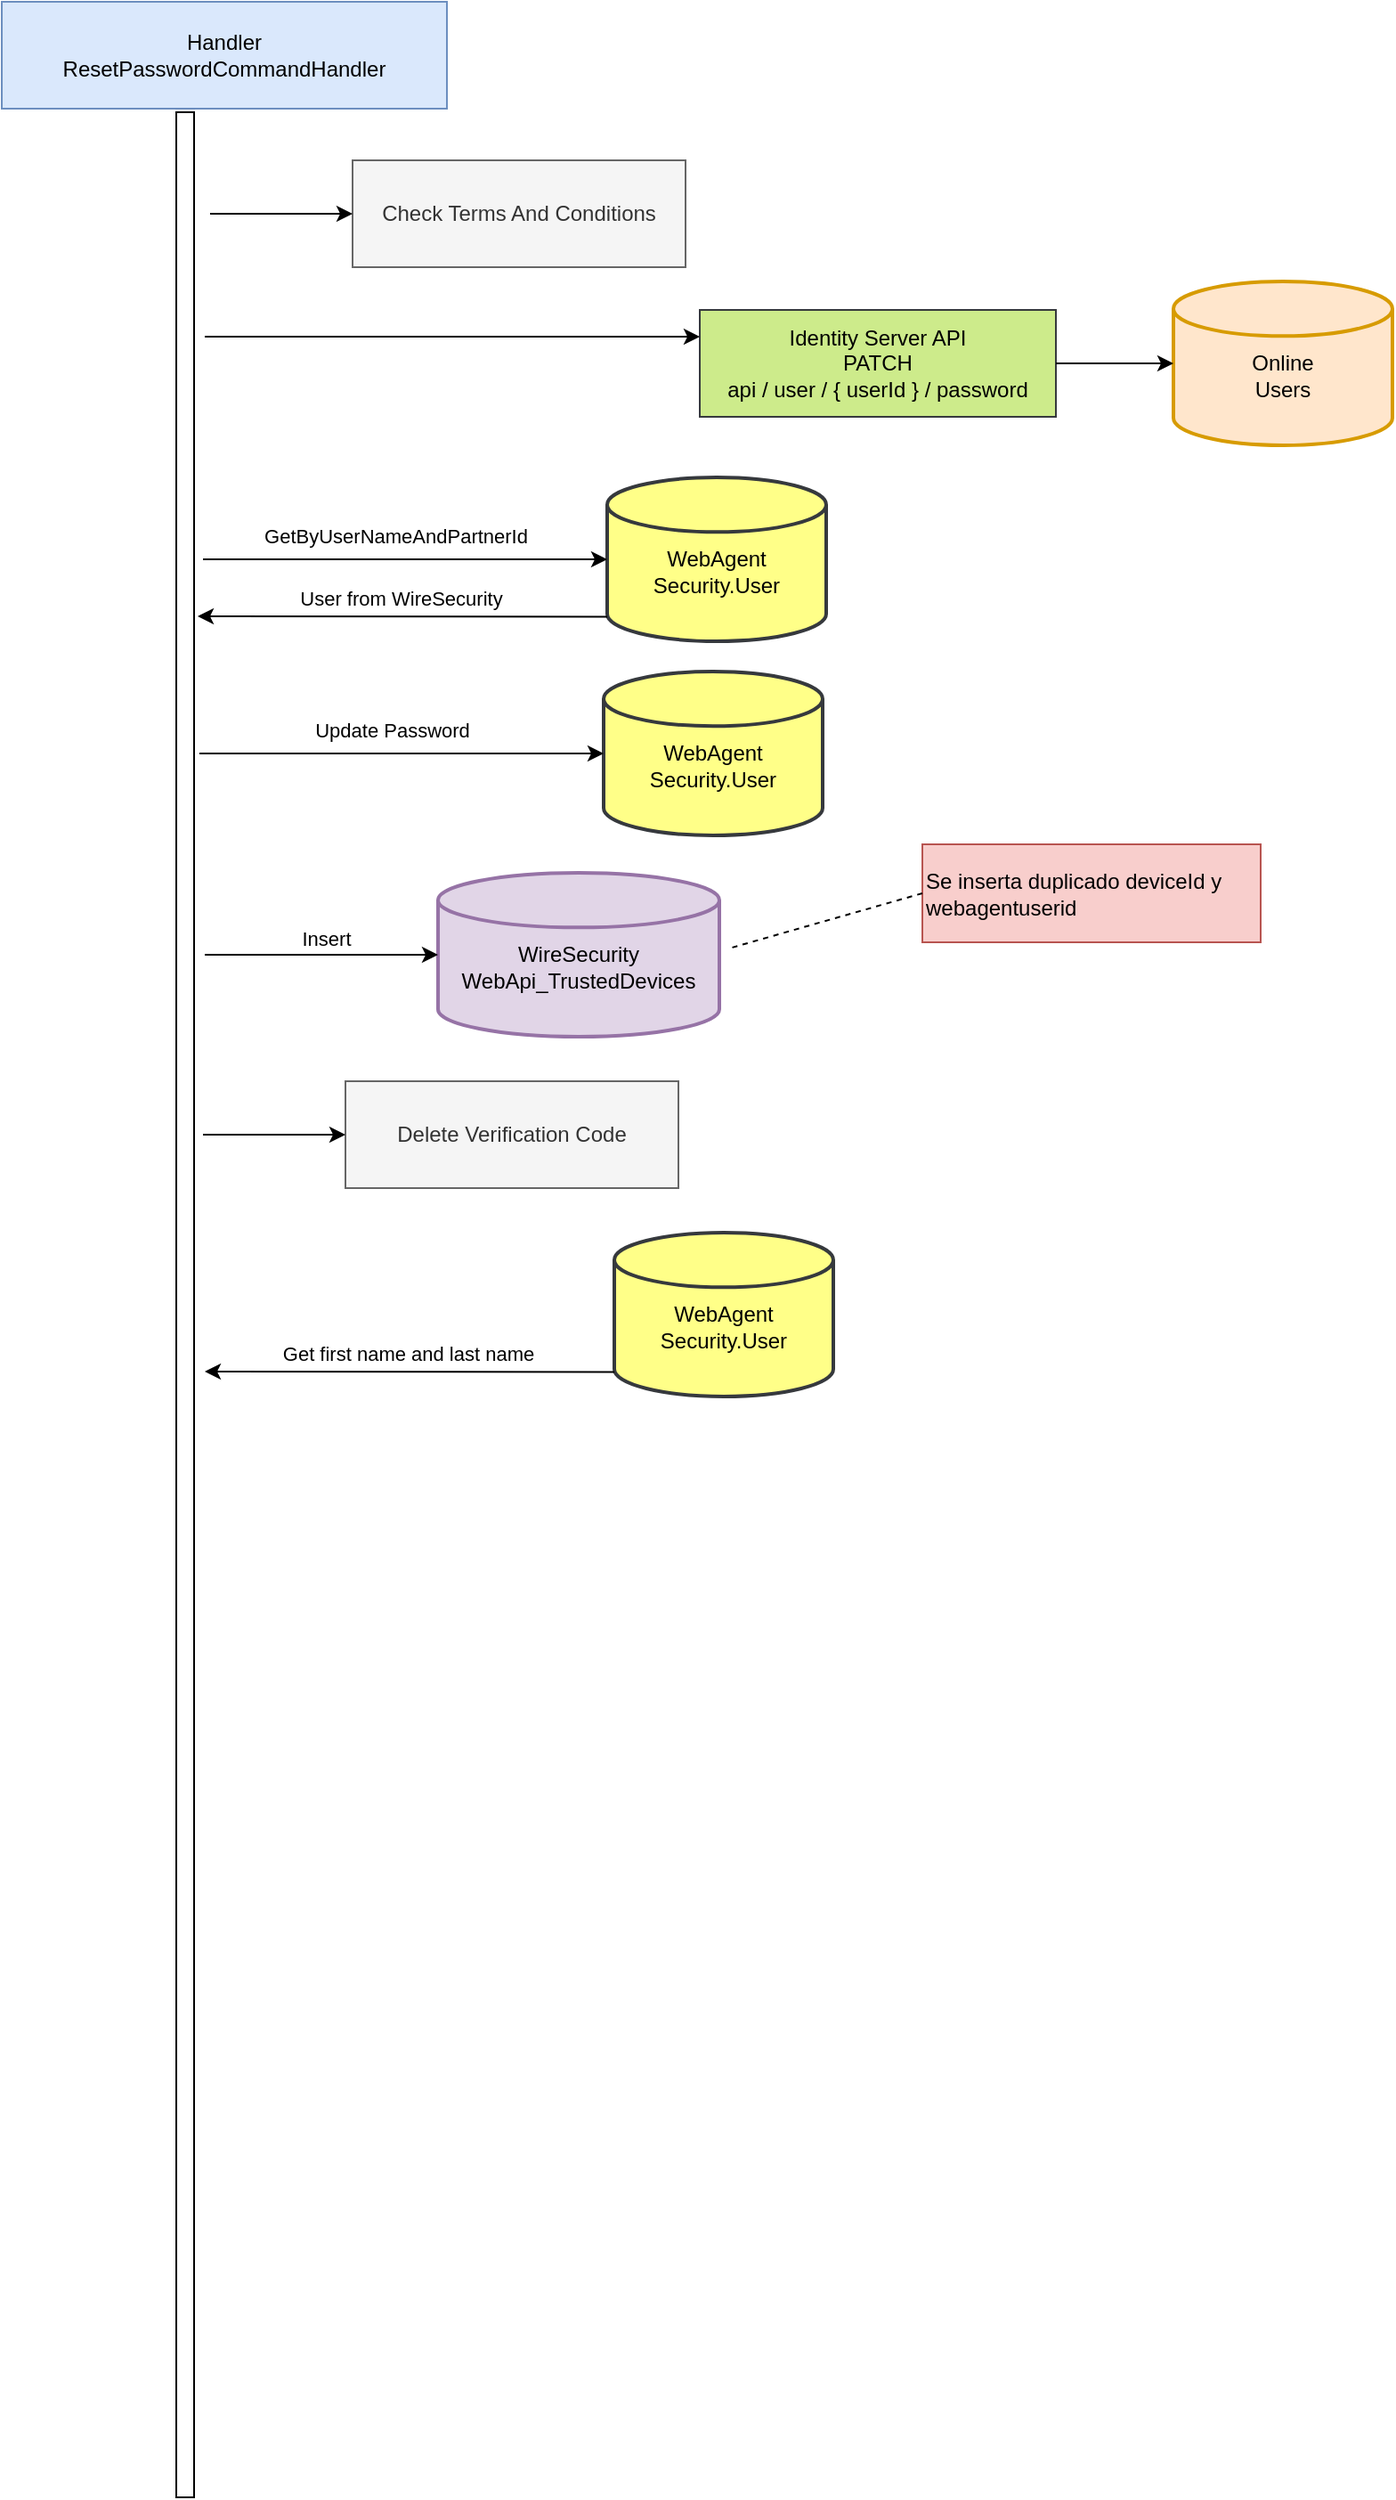 <mxfile version="21.1.8" type="github">
  <diagram name="Page-1" id="efa7a0a1-bf9b-a30e-e6df-94a7791c09e9">
    <mxGraphModel dx="2074" dy="2356" grid="0" gridSize="10" guides="1" tooltips="1" connect="1" arrows="1" fold="1" page="0" pageScale="1" pageWidth="826" pageHeight="1169" background="none" math="0" shadow="0">
      <root>
        <mxCell id="0" />
        <mxCell id="1" parent="0" />
        <mxCell id="MUhubDVM9BwMi47_hHYt-124" value="&lt;font color=&quot;#000000&quot;&gt;Handler&lt;br&gt;ResetPasswordCommandHandler&lt;br&gt;&lt;/font&gt;" style="rounded=0;whiteSpace=wrap;html=1;fillColor=#dae8fc;strokeColor=#6c8ebf;" parent="1" vertex="1">
          <mxGeometry x="-331" y="-1376" width="250" height="60" as="geometry" />
        </mxCell>
        <mxCell id="MUhubDVM9BwMi47_hHYt-125" value="" style="html=1;points=[];perimeter=orthogonalPerimeter;outlineConnect=0;targetShapes=umlLifeline;portConstraint=eastwest;newEdgeStyle={&quot;edgeStyle&quot;:&quot;elbowEdgeStyle&quot;,&quot;elbow&quot;:&quot;vertical&quot;,&quot;curved&quot;:0,&quot;rounded&quot;:0};" parent="1" vertex="1">
          <mxGeometry x="-233" y="-1314" width="10" height="1339" as="geometry" />
        </mxCell>
        <mxCell id="MUhubDVM9BwMi47_hHYt-151" value="Check Terms And Conditions&lt;font color=&quot;#000000&quot;&gt;&lt;br&gt;&lt;/font&gt;" style="rounded=0;whiteSpace=wrap;html=1;fillColor=#f5f5f5;strokeColor=#666666;fontColor=#333333;" parent="1" vertex="1">
          <mxGeometry x="-134" y="-1287" width="187" height="60" as="geometry" />
        </mxCell>
        <mxCell id="MUhubDVM9BwMi47_hHYt-152" value="" style="endArrow=classic;html=1;rounded=0;entryX=0;entryY=0.5;entryDx=0;entryDy=0;" parent="1" target="MUhubDVM9BwMi47_hHYt-151" edge="1">
          <mxGeometry width="50" height="50" relative="1" as="geometry">
            <mxPoint x="-214" y="-1257" as="sourcePoint" />
            <mxPoint x="-139" y="-1257.5" as="targetPoint" />
          </mxGeometry>
        </mxCell>
        <mxCell id="GXsfGiWjAlLI91sxxzYW-1" value="&lt;font color=&quot;#000000&quot;&gt;Identity Server API&lt;br&gt;PATCH&lt;br&gt;api / user / { userId } / password&lt;/font&gt;" style="rounded=0;whiteSpace=wrap;html=1;fillColor=#cdeb8b;strokeColor=#36393d;" vertex="1" parent="1">
          <mxGeometry x="61" y="-1203" width="200" height="60" as="geometry" />
        </mxCell>
        <mxCell id="GXsfGiWjAlLI91sxxzYW-2" value="" style="endArrow=classic;html=1;rounded=0;entryX=0;entryY=0.25;entryDx=0;entryDy=0;" edge="1" parent="1" target="GXsfGiWjAlLI91sxxzYW-1">
          <mxGeometry width="50" height="50" relative="1" as="geometry">
            <mxPoint x="-217" y="-1188" as="sourcePoint" />
            <mxPoint x="105" y="-1112" as="targetPoint" />
          </mxGeometry>
        </mxCell>
        <mxCell id="GXsfGiWjAlLI91sxxzYW-7" value="&lt;br&gt;Online&lt;br&gt;Users" style="strokeWidth=2;html=1;shape=mxgraph.flowchart.database;whiteSpace=wrap;fillColor=#ffe6cc;strokeColor=#d79b00;" vertex="1" parent="1">
          <mxGeometry x="327" y="-1219" width="123" height="92" as="geometry" />
        </mxCell>
        <mxCell id="GXsfGiWjAlLI91sxxzYW-8" value="" style="endArrow=classic;html=1;rounded=0;entryX=0;entryY=0.5;entryDx=0;entryDy=0;entryPerimeter=0;exitX=1;exitY=0.5;exitDx=0;exitDy=0;" edge="1" parent="1" target="GXsfGiWjAlLI91sxxzYW-7">
          <mxGeometry width="50" height="50" relative="1" as="geometry">
            <mxPoint x="261" y="-1173" as="sourcePoint" />
            <mxPoint x="126" y="-1302" as="targetPoint" />
          </mxGeometry>
        </mxCell>
        <mxCell id="GXsfGiWjAlLI91sxxzYW-9" value="&lt;br&gt;WebAgent&lt;br&gt;Security.User" style="strokeWidth=2;html=1;shape=mxgraph.flowchart.database;whiteSpace=wrap;fillColor=#ffff88;strokeColor=#36393d;" vertex="1" parent="1">
          <mxGeometry x="9" y="-1109" width="123" height="92" as="geometry" />
        </mxCell>
        <mxCell id="GXsfGiWjAlLI91sxxzYW-10" value="" style="endArrow=classic;html=1;rounded=0;entryX=0;entryY=0.5;entryDx=0;entryDy=0;entryPerimeter=0;" edge="1" parent="1" target="GXsfGiWjAlLI91sxxzYW-9">
          <mxGeometry width="50" height="50" relative="1" as="geometry">
            <mxPoint x="-218" y="-1063" as="sourcePoint" />
            <mxPoint x="-53" y="-1066" as="targetPoint" />
          </mxGeometry>
        </mxCell>
        <mxCell id="GXsfGiWjAlLI91sxxzYW-11" value="GetByUserNameAndPartnerId" style="edgeLabel;html=1;align=center;verticalAlign=middle;resizable=0;points=[];" vertex="1" connectable="0" parent="GXsfGiWjAlLI91sxxzYW-10">
          <mxGeometry x="0.233" relative="1" as="geometry">
            <mxPoint x="-32" y="-13" as="offset" />
          </mxGeometry>
        </mxCell>
        <mxCell id="GXsfGiWjAlLI91sxxzYW-12" value="" style="endArrow=classic;html=1;rounded=0;exitX=0;exitY=0.85;exitDx=0;exitDy=0;exitPerimeter=0;" edge="1" parent="1" source="GXsfGiWjAlLI91sxxzYW-9">
          <mxGeometry width="50" height="50" relative="1" as="geometry">
            <mxPoint x="15" y="-1176" as="sourcePoint" />
            <mxPoint x="-221" y="-1031" as="targetPoint" />
          </mxGeometry>
        </mxCell>
        <mxCell id="GXsfGiWjAlLI91sxxzYW-13" value="User from WireSecurity" style="edgeLabel;html=1;align=center;verticalAlign=middle;resizable=0;points=[];" vertex="1" connectable="0" parent="GXsfGiWjAlLI91sxxzYW-12">
          <mxGeometry x="0.422" y="1" relative="1" as="geometry">
            <mxPoint x="47" y="-11" as="offset" />
          </mxGeometry>
        </mxCell>
        <mxCell id="GXsfGiWjAlLI91sxxzYW-14" value="&lt;br&gt;WebAgent&lt;br&gt;Security.User" style="strokeWidth=2;html=1;shape=mxgraph.flowchart.database;whiteSpace=wrap;fillColor=#ffff88;strokeColor=#36393d;" vertex="1" parent="1">
          <mxGeometry x="7" y="-1000" width="123" height="92" as="geometry" />
        </mxCell>
        <mxCell id="GXsfGiWjAlLI91sxxzYW-15" value="" style="endArrow=classic;html=1;rounded=0;entryX=0;entryY=0.5;entryDx=0;entryDy=0;entryPerimeter=0;" edge="1" parent="1" target="GXsfGiWjAlLI91sxxzYW-14">
          <mxGeometry width="50" height="50" relative="1" as="geometry">
            <mxPoint x="-220" y="-954" as="sourcePoint" />
            <mxPoint x="-55" y="-957" as="targetPoint" />
          </mxGeometry>
        </mxCell>
        <mxCell id="GXsfGiWjAlLI91sxxzYW-16" value="Update Password" style="edgeLabel;html=1;align=center;verticalAlign=middle;resizable=0;points=[];" vertex="1" connectable="0" parent="GXsfGiWjAlLI91sxxzYW-15">
          <mxGeometry x="0.233" relative="1" as="geometry">
            <mxPoint x="-32" y="-13" as="offset" />
          </mxGeometry>
        </mxCell>
        <mxCell id="GXsfGiWjAlLI91sxxzYW-20" value="&lt;br&gt;WireSecurity&lt;br&gt;WebApi_TrustedDevices" style="strokeWidth=2;html=1;shape=mxgraph.flowchart.database;whiteSpace=wrap;fillColor=#e1d5e7;strokeColor=#9673a6;" vertex="1" parent="1">
          <mxGeometry x="-86" y="-887" width="158" height="92" as="geometry" />
        </mxCell>
        <mxCell id="GXsfGiWjAlLI91sxxzYW-21" value="" style="endArrow=classic;html=1;rounded=0;entryX=0;entryY=0.5;entryDx=0;entryDy=0;entryPerimeter=0;" edge="1" parent="1" target="GXsfGiWjAlLI91sxxzYW-20">
          <mxGeometry width="50" height="50" relative="1" as="geometry">
            <mxPoint x="-217" y="-841" as="sourcePoint" />
            <mxPoint x="9" y="-984" as="targetPoint" />
          </mxGeometry>
        </mxCell>
        <mxCell id="GXsfGiWjAlLI91sxxzYW-22" value="Insert" style="edgeLabel;html=1;align=center;verticalAlign=middle;resizable=0;points=[];" vertex="1" connectable="0" parent="GXsfGiWjAlLI91sxxzYW-21">
          <mxGeometry x="0.374" y="-3" relative="1" as="geometry">
            <mxPoint x="-22" y="-12" as="offset" />
          </mxGeometry>
        </mxCell>
        <mxCell id="GXsfGiWjAlLI91sxxzYW-23" value="Se inserta duplicado deviceId y webagentuserid" style="text;html=1;strokeColor=#b85450;fillColor=#f8cecc;align=left;verticalAlign=middle;whiteSpace=wrap;rounded=0;" vertex="1" parent="1">
          <mxGeometry x="186" y="-903" width="190" height="55" as="geometry" />
        </mxCell>
        <mxCell id="GXsfGiWjAlLI91sxxzYW-24" value="" style="endArrow=none;dashed=1;html=1;rounded=0;exitX=0;exitY=0.5;exitDx=0;exitDy=0;" edge="1" parent="1" source="GXsfGiWjAlLI91sxxzYW-23">
          <mxGeometry width="50" height="50" relative="1" as="geometry">
            <mxPoint x="110" y="-1008" as="sourcePoint" />
            <mxPoint x="79" y="-845" as="targetPoint" />
          </mxGeometry>
        </mxCell>
        <mxCell id="GXsfGiWjAlLI91sxxzYW-25" value="Delete Verification Code&lt;font color=&quot;#000000&quot;&gt;&lt;br&gt;&lt;/font&gt;" style="rounded=0;whiteSpace=wrap;html=1;fillColor=#f5f5f5;strokeColor=#666666;fontColor=#333333;" vertex="1" parent="1">
          <mxGeometry x="-138" y="-770" width="187" height="60" as="geometry" />
        </mxCell>
        <mxCell id="GXsfGiWjAlLI91sxxzYW-26" value="" style="endArrow=classic;html=1;rounded=0;entryX=0;entryY=0.5;entryDx=0;entryDy=0;" edge="1" parent="1" target="GXsfGiWjAlLI91sxxzYW-25">
          <mxGeometry width="50" height="50" relative="1" as="geometry">
            <mxPoint x="-218" y="-740" as="sourcePoint" />
            <mxPoint x="-143" y="-740.5" as="targetPoint" />
          </mxGeometry>
        </mxCell>
        <mxCell id="GXsfGiWjAlLI91sxxzYW-27" value="&lt;br&gt;WebAgent&lt;br&gt;Security.User" style="strokeWidth=2;html=1;shape=mxgraph.flowchart.database;whiteSpace=wrap;fillColor=#ffff88;strokeColor=#36393d;" vertex="1" parent="1">
          <mxGeometry x="13" y="-685" width="123" height="92" as="geometry" />
        </mxCell>
        <mxCell id="GXsfGiWjAlLI91sxxzYW-30" value="" style="endArrow=classic;html=1;rounded=0;exitX=0;exitY=0.85;exitDx=0;exitDy=0;exitPerimeter=0;" edge="1" parent="1" source="GXsfGiWjAlLI91sxxzYW-27">
          <mxGeometry width="50" height="50" relative="1" as="geometry">
            <mxPoint x="19" y="-752" as="sourcePoint" />
            <mxPoint x="-217" y="-607" as="targetPoint" />
          </mxGeometry>
        </mxCell>
        <mxCell id="GXsfGiWjAlLI91sxxzYW-31" value="Get first name and last name" style="edgeLabel;html=1;align=center;verticalAlign=middle;resizable=0;points=[];" vertex="1" connectable="0" parent="GXsfGiWjAlLI91sxxzYW-30">
          <mxGeometry x="0.422" y="1" relative="1" as="geometry">
            <mxPoint x="47" y="-11" as="offset" />
          </mxGeometry>
        </mxCell>
      </root>
    </mxGraphModel>
  </diagram>
</mxfile>
